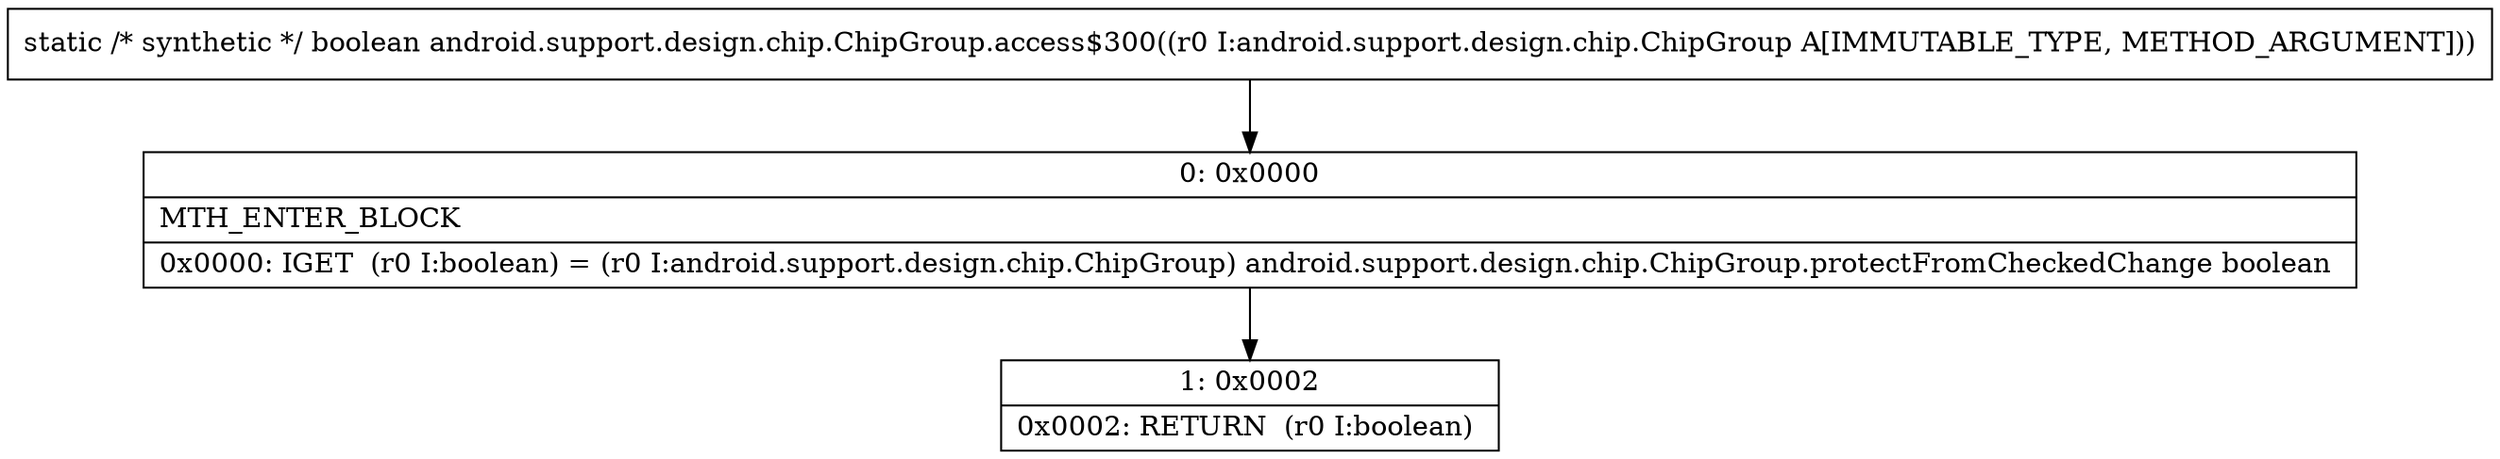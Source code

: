 digraph "CFG forandroid.support.design.chip.ChipGroup.access$300(Landroid\/support\/design\/chip\/ChipGroup;)Z" {
Node_0 [shape=record,label="{0\:\ 0x0000|MTH_ENTER_BLOCK\l|0x0000: IGET  (r0 I:boolean) = (r0 I:android.support.design.chip.ChipGroup) android.support.design.chip.ChipGroup.protectFromCheckedChange boolean \l}"];
Node_1 [shape=record,label="{1\:\ 0x0002|0x0002: RETURN  (r0 I:boolean) \l}"];
MethodNode[shape=record,label="{static \/* synthetic *\/ boolean android.support.design.chip.ChipGroup.access$300((r0 I:android.support.design.chip.ChipGroup A[IMMUTABLE_TYPE, METHOD_ARGUMENT])) }"];
MethodNode -> Node_0;
Node_0 -> Node_1;
}

